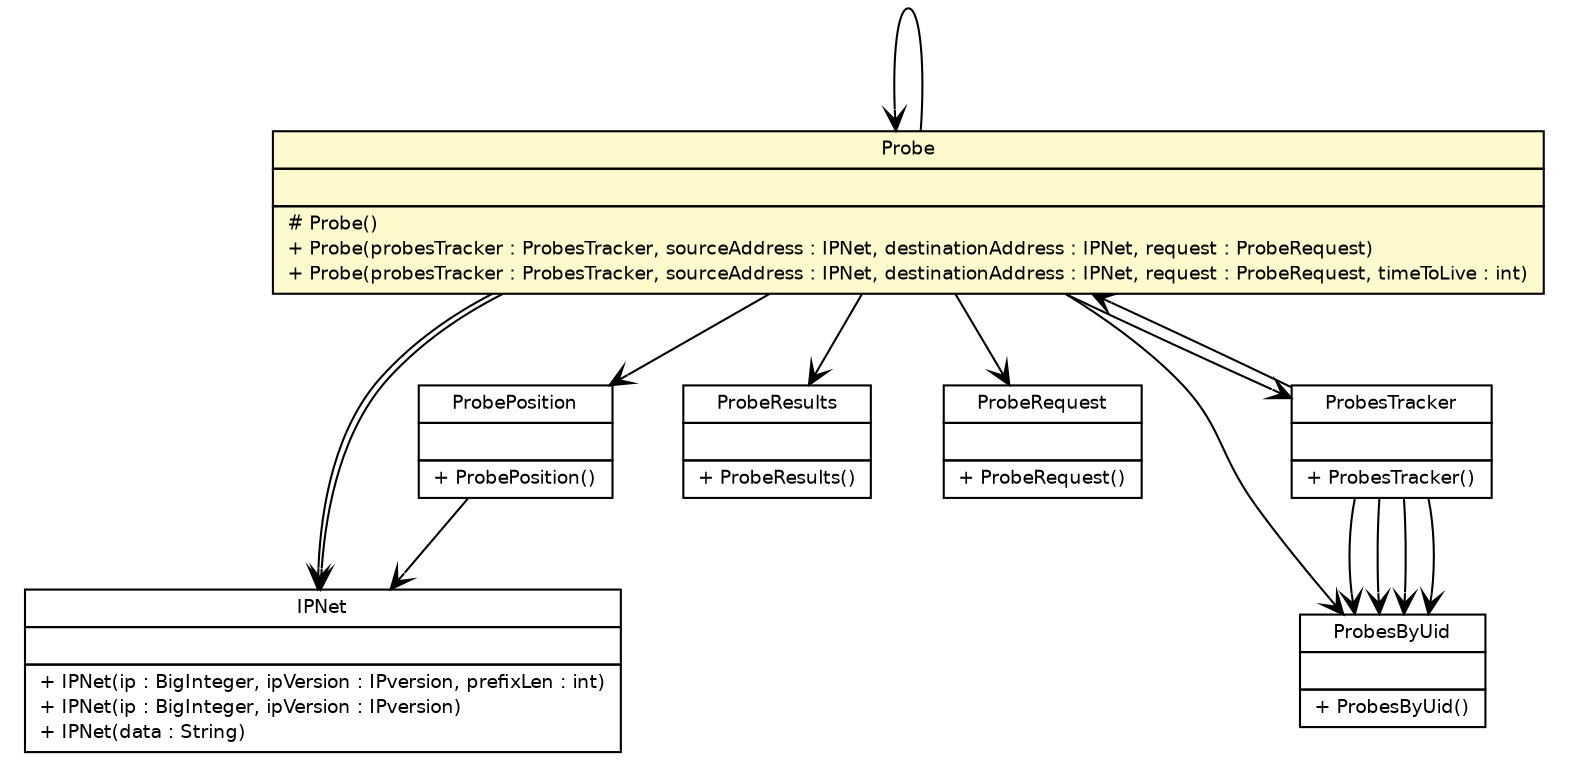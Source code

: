 #!/usr/local/bin/dot
#
# Class diagram 
# Generated by UmlGraph version 4.6 (http://www.spinellis.gr/sw/umlgraph)
#

digraph G {
	edge [fontname="Helvetica",fontsize=10,labelfontname="Helvetica",labelfontsize=10];
	node [fontname="Helvetica",fontsize=10,shape=plaintext];
	// fr.univrennes1.cri.jtacl.lib.ip.IPNet
	c7323 [label=<<table border="0" cellborder="1" cellspacing="0" cellpadding="2" port="p" href="../../lib/ip/IPNet.html">
		<tr><td><table border="0" cellspacing="0" cellpadding="1">
			<tr><td> IPNet </td></tr>
		</table></td></tr>
		<tr><td><table border="0" cellspacing="0" cellpadding="1">
			<tr><td align="left">  </td></tr>
		</table></td></tr>
		<tr><td><table border="0" cellspacing="0" cellpadding="1">
			<tr><td align="left"> + IPNet(ip : BigInteger, ipVersion : IPversion, prefixLen : int) </td></tr>
			<tr><td align="left"> + IPNet(ip : BigInteger, ipVersion : IPversion) </td></tr>
			<tr><td align="left"> + IPNet(data : String) </td></tr>
		</table></td></tr>
		</table>>, fontname="Helvetica", fontcolor="black", fontsize=9.0];
	// fr.univrennes1.cri.jtacl.core.monitor.ProbePosition
	c7345 [label=<<table border="0" cellborder="1" cellspacing="0" cellpadding="2" port="p" href="./ProbePosition.html">
		<tr><td><table border="0" cellspacing="0" cellpadding="1">
			<tr><td> ProbePosition </td></tr>
		</table></td></tr>
		<tr><td><table border="0" cellspacing="0" cellpadding="1">
			<tr><td align="left">  </td></tr>
		</table></td></tr>
		<tr><td><table border="0" cellspacing="0" cellpadding="1">
			<tr><td align="left"> + ProbePosition() </td></tr>
		</table></td></tr>
		</table>>, fontname="Helvetica", fontcolor="black", fontsize=9.0];
	// fr.univrennes1.cri.jtacl.core.monitor.ProbeResults
	c7346 [label=<<table border="0" cellborder="1" cellspacing="0" cellpadding="2" port="p" href="./ProbeResults.html">
		<tr><td><table border="0" cellspacing="0" cellpadding="1">
			<tr><td> ProbeResults </td></tr>
		</table></td></tr>
		<tr><td><table border="0" cellspacing="0" cellpadding="1">
			<tr><td align="left">  </td></tr>
		</table></td></tr>
		<tr><td><table border="0" cellspacing="0" cellpadding="1">
			<tr><td align="left"> + ProbeResults() </td></tr>
		</table></td></tr>
		</table>>, fontname="Helvetica", fontcolor="black", fontsize=9.0];
	// fr.univrennes1.cri.jtacl.core.monitor.ProbeRequest
	c7347 [label=<<table border="0" cellborder="1" cellspacing="0" cellpadding="2" port="p" href="./ProbeRequest.html">
		<tr><td><table border="0" cellspacing="0" cellpadding="1">
			<tr><td> ProbeRequest </td></tr>
		</table></td></tr>
		<tr><td><table border="0" cellspacing="0" cellpadding="1">
			<tr><td align="left">  </td></tr>
		</table></td></tr>
		<tr><td><table border="0" cellspacing="0" cellpadding="1">
			<tr><td align="left"> + ProbeRequest() </td></tr>
		</table></td></tr>
		</table>>, fontname="Helvetica", fontcolor="black", fontsize=9.0];
	// fr.univrennes1.cri.jtacl.core.monitor.ProbesByUid
	c7350 [label=<<table border="0" cellborder="1" cellspacing="0" cellpadding="2" port="p" href="./ProbesByUid.html">
		<tr><td><table border="0" cellspacing="0" cellpadding="1">
			<tr><td> ProbesByUid </td></tr>
		</table></td></tr>
		<tr><td><table border="0" cellspacing="0" cellpadding="1">
			<tr><td align="left">  </td></tr>
		</table></td></tr>
		<tr><td><table border="0" cellspacing="0" cellpadding="1">
			<tr><td align="left"> + ProbesByUid() </td></tr>
		</table></td></tr>
		</table>>, fontname="Helvetica", fontcolor="black", fontsize=9.0];
	// fr.univrennes1.cri.jtacl.core.monitor.Probe
	c7351 [label=<<table border="0" cellborder="1" cellspacing="0" cellpadding="2" port="p" bgcolor="lemonChiffon" href="./Probe.html">
		<tr><td><table border="0" cellspacing="0" cellpadding="1">
			<tr><td> Probe </td></tr>
		</table></td></tr>
		<tr><td><table border="0" cellspacing="0" cellpadding="1">
			<tr><td align="left">  </td></tr>
		</table></td></tr>
		<tr><td><table border="0" cellspacing="0" cellpadding="1">
			<tr><td align="left"> # Probe() </td></tr>
			<tr><td align="left"> + Probe(probesTracker : ProbesTracker, sourceAddress : IPNet, destinationAddress : IPNet, request : ProbeRequest) </td></tr>
			<tr><td align="left"> + Probe(probesTracker : ProbesTracker, sourceAddress : IPNet, destinationAddress : IPNet, request : ProbeRequest, timeToLive : int) </td></tr>
		</table></td></tr>
		</table>>, fontname="Helvetica", fontcolor="black", fontsize=9.0];
	// fr.univrennes1.cri.jtacl.core.monitor.ProbesTracker
	c7353 [label=<<table border="0" cellborder="1" cellspacing="0" cellpadding="2" port="p" href="./ProbesTracker.html">
		<tr><td><table border="0" cellspacing="0" cellpadding="1">
			<tr><td> ProbesTracker </td></tr>
		</table></td></tr>
		<tr><td><table border="0" cellspacing="0" cellpadding="1">
			<tr><td align="left">  </td></tr>
		</table></td></tr>
		<tr><td><table border="0" cellspacing="0" cellpadding="1">
			<tr><td align="left"> + ProbesTracker() </td></tr>
		</table></td></tr>
		</table>>, fontname="Helvetica", fontcolor="black", fontsize=9.0];
	// fr.univrennes1.cri.jtacl.core.monitor.ProbePosition NAVASSOC fr.univrennes1.cri.jtacl.lib.ip.IPNet
	c7345:p -> c7323:p [taillabel="", label="", headlabel="", fontname="Helvetica", fontcolor="black", fontsize=10.0, color="black", arrowhead=open];
	// fr.univrennes1.cri.jtacl.core.monitor.Probe NAVASSOC fr.univrennes1.cri.jtacl.lib.ip.IPNet
	c7351:p -> c7323:p [taillabel="", label="", headlabel="", fontname="Helvetica", fontcolor="black", fontsize=10.0, color="black", arrowhead=open];
	// fr.univrennes1.cri.jtacl.core.monitor.Probe NAVASSOC fr.univrennes1.cri.jtacl.lib.ip.IPNet
	c7351:p -> c7323:p [taillabel="", label="", headlabel="", fontname="Helvetica", fontcolor="black", fontsize=10.0, color="black", arrowhead=open];
	// fr.univrennes1.cri.jtacl.core.monitor.Probe NAVASSOC fr.univrennes1.cri.jtacl.core.monitor.ProbeRequest
	c7351:p -> c7347:p [taillabel="", label="", headlabel="", fontname="Helvetica", fontcolor="black", fontsize=10.0, color="black", arrowhead=open];
	// fr.univrennes1.cri.jtacl.core.monitor.Probe NAVASSOC fr.univrennes1.cri.jtacl.core.monitor.Probe
	c7351:p -> c7351:p [taillabel="", label="", headlabel="", fontname="Helvetica", fontcolor="black", fontsize=10.0, color="black", arrowhead=open];
	// fr.univrennes1.cri.jtacl.core.monitor.Probe NAVASSOC fr.univrennes1.cri.jtacl.core.monitor.ProbeResults
	c7351:p -> c7346:p [taillabel="", label="", headlabel="", fontname="Helvetica", fontcolor="black", fontsize=10.0, color="black", arrowhead=open];
	// fr.univrennes1.cri.jtacl.core.monitor.Probe NAVASSOC fr.univrennes1.cri.jtacl.core.monitor.ProbesTracker
	c7351:p -> c7353:p [taillabel="", label="", headlabel="", fontname="Helvetica", fontcolor="black", fontsize=10.0, color="black", arrowhead=open];
	// fr.univrennes1.cri.jtacl.core.monitor.Probe NAVASSOC fr.univrennes1.cri.jtacl.core.monitor.ProbePosition
	c7351:p -> c7345:p [taillabel="", label="", headlabel="", fontname="Helvetica", fontcolor="black", fontsize=10.0, color="black", arrowhead=open];
	// fr.univrennes1.cri.jtacl.core.monitor.Probe NAVASSOC fr.univrennes1.cri.jtacl.core.monitor.ProbesByUid
	c7351:p -> c7350:p [taillabel="", label="", headlabel="", fontname="Helvetica", fontcolor="black", fontsize=10.0, color="black", arrowhead=open];
	// fr.univrennes1.cri.jtacl.core.monitor.ProbesTracker NAVASSOC fr.univrennes1.cri.jtacl.core.monitor.Probe
	c7353:p -> c7351:p [taillabel="", label="", headlabel="", fontname="Helvetica", fontcolor="black", fontsize=10.0, color="black", arrowhead=open];
	// fr.univrennes1.cri.jtacl.core.monitor.ProbesTracker NAVASSOC fr.univrennes1.cri.jtacl.core.monitor.ProbesByUid
	c7353:p -> c7350:p [taillabel="", label="", headlabel="", fontname="Helvetica", fontcolor="black", fontsize=10.0, color="black", arrowhead=open];
	// fr.univrennes1.cri.jtacl.core.monitor.ProbesTracker NAVASSOC fr.univrennes1.cri.jtacl.core.monitor.ProbesByUid
	c7353:p -> c7350:p [taillabel="", label="", headlabel="", fontname="Helvetica", fontcolor="black", fontsize=10.0, color="black", arrowhead=open];
	// fr.univrennes1.cri.jtacl.core.monitor.ProbesTracker NAVASSOC fr.univrennes1.cri.jtacl.core.monitor.ProbesByUid
	c7353:p -> c7350:p [taillabel="", label="", headlabel="", fontname="Helvetica", fontcolor="black", fontsize=10.0, color="black", arrowhead=open];
	// fr.univrennes1.cri.jtacl.core.monitor.ProbesTracker NAVASSOC fr.univrennes1.cri.jtacl.core.monitor.ProbesByUid
	c7353:p -> c7350:p [taillabel="", label="", headlabel="", fontname="Helvetica", fontcolor="black", fontsize=10.0, color="black", arrowhead=open];
}

